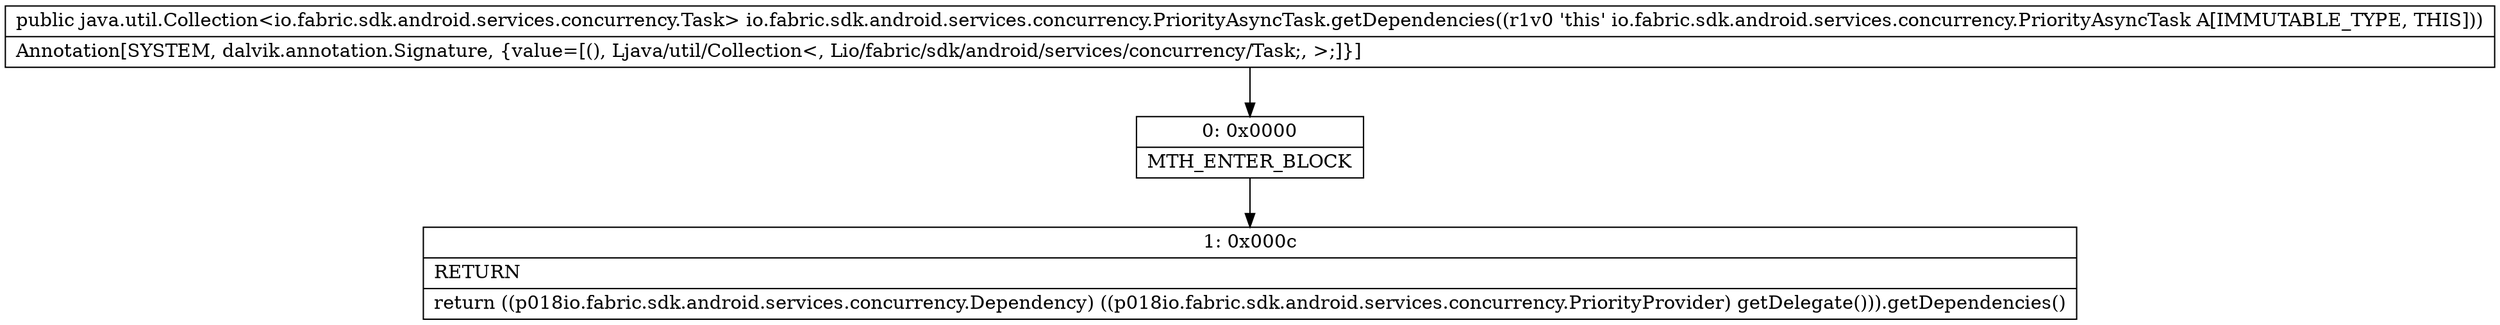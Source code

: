 digraph "CFG forio.fabric.sdk.android.services.concurrency.PriorityAsyncTask.getDependencies()Ljava\/util\/Collection;" {
Node_0 [shape=record,label="{0\:\ 0x0000|MTH_ENTER_BLOCK\l}"];
Node_1 [shape=record,label="{1\:\ 0x000c|RETURN\l|return ((p018io.fabric.sdk.android.services.concurrency.Dependency) ((p018io.fabric.sdk.android.services.concurrency.PriorityProvider) getDelegate())).getDependencies()\l}"];
MethodNode[shape=record,label="{public java.util.Collection\<io.fabric.sdk.android.services.concurrency.Task\> io.fabric.sdk.android.services.concurrency.PriorityAsyncTask.getDependencies((r1v0 'this' io.fabric.sdk.android.services.concurrency.PriorityAsyncTask A[IMMUTABLE_TYPE, THIS]))  | Annotation[SYSTEM, dalvik.annotation.Signature, \{value=[(), Ljava\/util\/Collection\<, Lio\/fabric\/sdk\/android\/services\/concurrency\/Task;, \>;]\}]\l}"];
MethodNode -> Node_0;
Node_0 -> Node_1;
}

